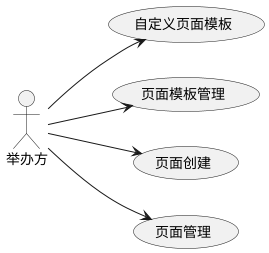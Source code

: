 @startuml
left to right direction

actor 举办方 as organizer

usecase (自定义页面模板) as templates_create
usecase (页面模板管理) as template_manage
usecase (页面创建) as page_create
usecase (页面管理) as page_manage

organizer --> templates_create
organizer --> template_manage
organizer --> page_create
organizer --> page_manage


@enduml